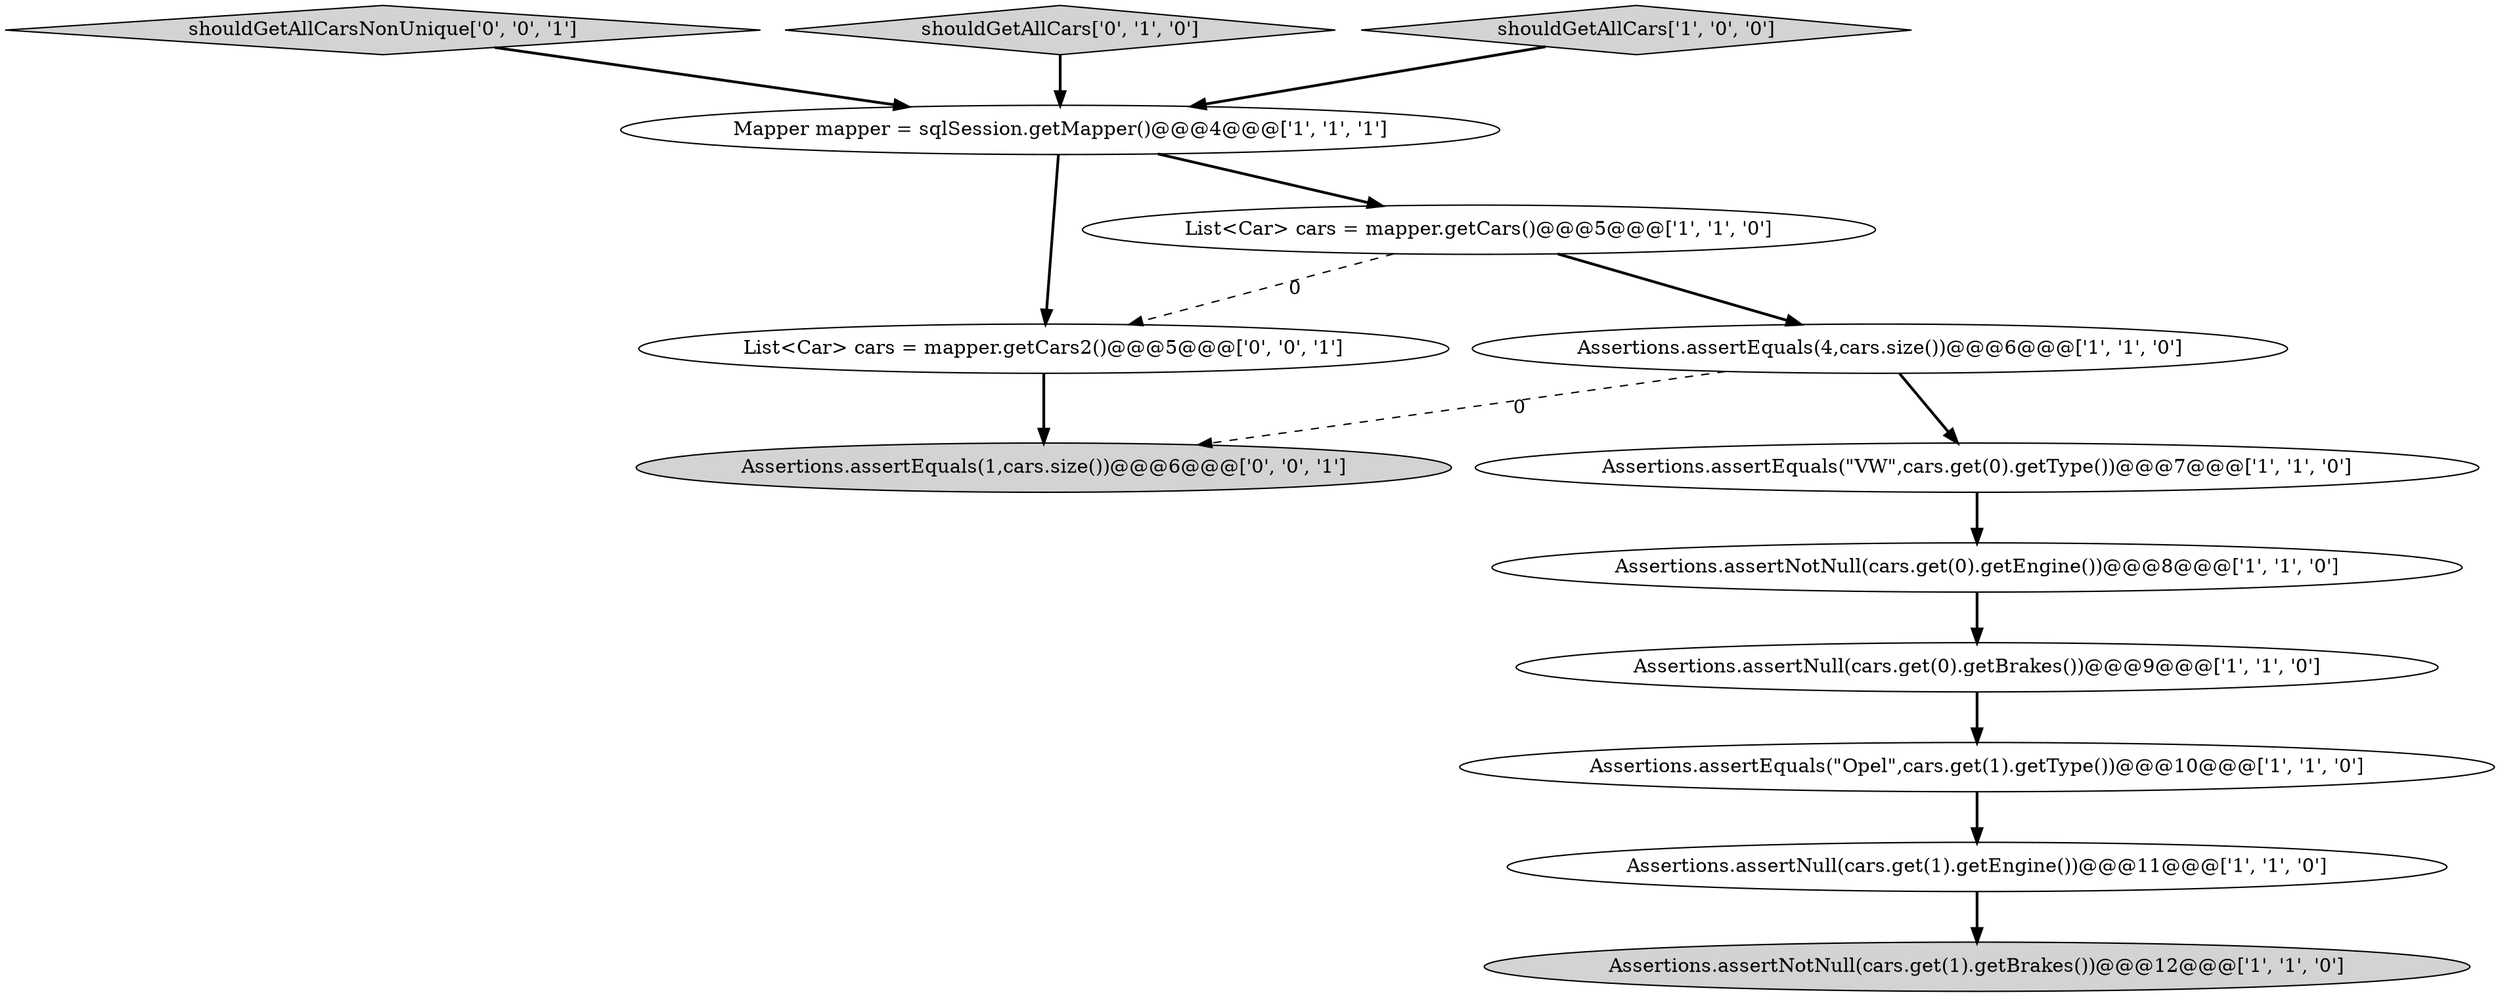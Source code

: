 digraph {
12 [style = filled, label = "shouldGetAllCarsNonUnique['0', '0', '1']", fillcolor = lightgray, shape = diamond image = "AAA0AAABBB3BBB"];
1 [style = filled, label = "Assertions.assertNotNull(cars.get(1).getBrakes())@@@12@@@['1', '1', '0']", fillcolor = lightgray, shape = ellipse image = "AAA0AAABBB1BBB"];
11 [style = filled, label = "List<Car> cars = mapper.getCars2()@@@5@@@['0', '0', '1']", fillcolor = white, shape = ellipse image = "AAA0AAABBB3BBB"];
2 [style = filled, label = "Assertions.assertEquals(4,cars.size())@@@6@@@['1', '1', '0']", fillcolor = white, shape = ellipse image = "AAA0AAABBB1BBB"];
4 [style = filled, label = "Assertions.assertNull(cars.get(0).getBrakes())@@@9@@@['1', '1', '0']", fillcolor = white, shape = ellipse image = "AAA0AAABBB1BBB"];
10 [style = filled, label = "shouldGetAllCars['0', '1', '0']", fillcolor = lightgray, shape = diamond image = "AAA0AAABBB2BBB"];
7 [style = filled, label = "List<Car> cars = mapper.getCars()@@@5@@@['1', '1', '0']", fillcolor = white, shape = ellipse image = "AAA0AAABBB1BBB"];
8 [style = filled, label = "Assertions.assertEquals(\"Opel\",cars.get(1).getType())@@@10@@@['1', '1', '0']", fillcolor = white, shape = ellipse image = "AAA0AAABBB1BBB"];
9 [style = filled, label = "shouldGetAllCars['1', '0', '0']", fillcolor = lightgray, shape = diamond image = "AAA0AAABBB1BBB"];
6 [style = filled, label = "Mapper mapper = sqlSession.getMapper()@@@4@@@['1', '1', '1']", fillcolor = white, shape = ellipse image = "AAA0AAABBB1BBB"];
5 [style = filled, label = "Assertions.assertNull(cars.get(1).getEngine())@@@11@@@['1', '1', '0']", fillcolor = white, shape = ellipse image = "AAA0AAABBB1BBB"];
0 [style = filled, label = "Assertions.assertEquals(\"VW\",cars.get(0).getType())@@@7@@@['1', '1', '0']", fillcolor = white, shape = ellipse image = "AAA0AAABBB1BBB"];
3 [style = filled, label = "Assertions.assertNotNull(cars.get(0).getEngine())@@@8@@@['1', '1', '0']", fillcolor = white, shape = ellipse image = "AAA0AAABBB1BBB"];
13 [style = filled, label = "Assertions.assertEquals(1,cars.size())@@@6@@@['0', '0', '1']", fillcolor = lightgray, shape = ellipse image = "AAA0AAABBB3BBB"];
7->11 [style = dashed, label="0"];
0->3 [style = bold, label=""];
4->8 [style = bold, label=""];
5->1 [style = bold, label=""];
2->0 [style = bold, label=""];
6->7 [style = bold, label=""];
8->5 [style = bold, label=""];
12->6 [style = bold, label=""];
3->4 [style = bold, label=""];
7->2 [style = bold, label=""];
10->6 [style = bold, label=""];
6->11 [style = bold, label=""];
2->13 [style = dashed, label="0"];
11->13 [style = bold, label=""];
9->6 [style = bold, label=""];
}
